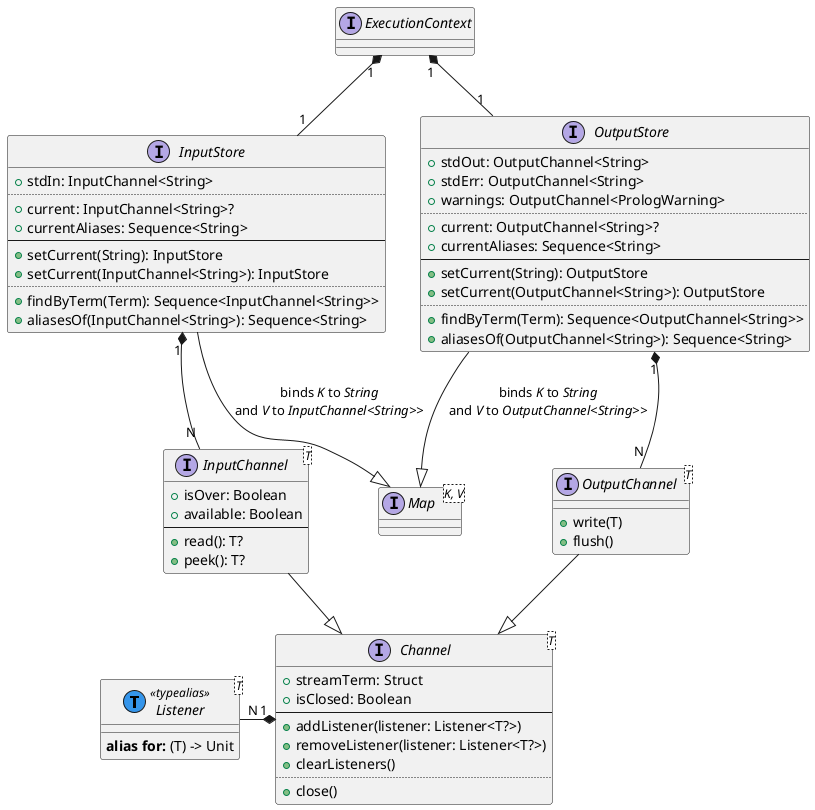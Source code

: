 @startuml
interface Listener<T> << (T,#3495eb) typealias >>  {
  **alias for:** (T) -> Unit
}

interface Channel<T> {
    + streamTerm: Struct
    + isClosed: Boolean
    --
    + addListener(listener: Listener<T?>)
    + removeListener(listener: Listener<T?>)
    + clearListeners()
    ..
    + close()
}

interface InputChannel<T> {
    + isOver: Boolean
    + available: Boolean
    --
    + read(): T?
    + peek(): T?
}

interface OutputChannel<T> {
    + write(T)
    + flush()
}

interface InputStore {
    + stdIn: InputChannel<String>
    ..
    + current: InputChannel<String>?
    + currentAliases: Sequence<String>
    --
    + setCurrent(String): InputStore
    + setCurrent(InputChannel<String>): InputStore
    ..
    + findByTerm(Term): Sequence<InputChannel<String>>
    + aliasesOf(InputChannel<String>): Sequence<String>
}

interface OutputStore {
    + stdOut: OutputChannel<String>
    + stdErr: OutputChannel<String>
    + warnings: OutputChannel<PrologWarning>
    ..
    + current: OutputChannel<String>?
    + currentAliases: Sequence<String>
    --
    + setCurrent(String): OutputStore
    + setCurrent(OutputChannel<String>): OutputStore
    ..
    + findByTerm(Term): Sequence<OutputChannel<String>>
    + aliasesOf(OutputChannel<String>): Sequence<String>
}

interface Map<K, V>

InputStore --|> Map: binds //K// to //String//\nand //V// to //InputChannel<String>>//
OutputStore --|> Map: binds //K// to //String//\nand //V// to //OutputChannel<String>>//

interface OutputStore

Channel "1" *-left- "N" Listener
InputChannel --|> Channel
OutputChannel --|> Channel

InputStore "1" *-- "N" InputChannel
OutputStore "1" *-- "N" OutputChannel

interface ExecutionContext

ExecutionContext "1" *-- "1" InputStore
ExecutionContext "1" *-- "1" OutputStore
@enduml